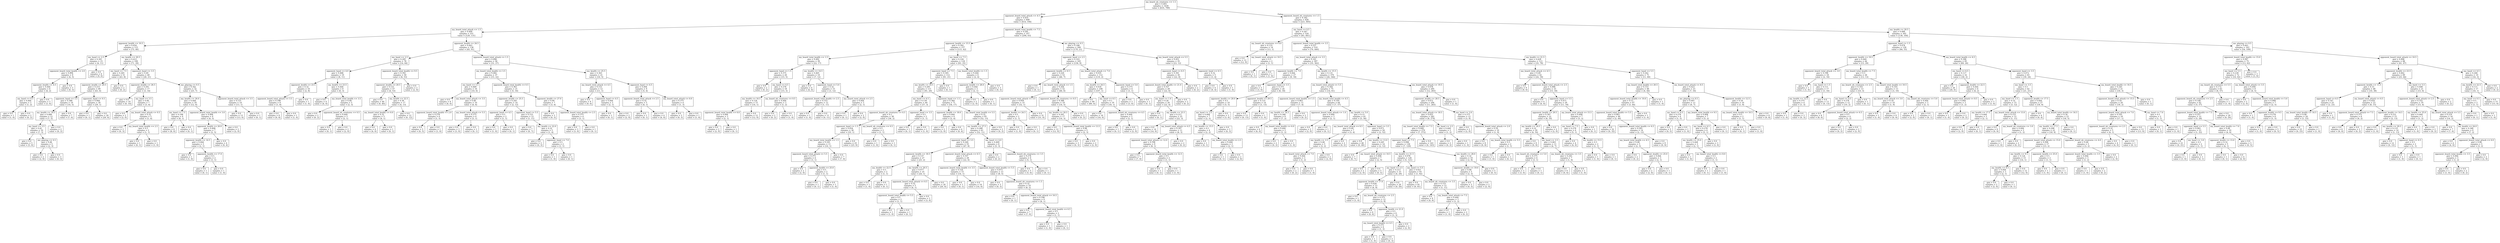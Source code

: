 digraph Tree {
node [shape=box] ;
0 [label="my_board_nb_creatures <= 1.5\ngini = 0.493\nsamples = 1434\nvalue = [635, 799]"] ;
1 [label="opponent_board_total_attack <= 4.5\ngini = 0.435\nsamples = 608\nvalue = [414, 194]"] ;
0 -> 1 [labeldistance=2.5, labelangle=45, headlabel="True"] ;
2 [label="my_board_total_attack <= 1.5\ngini = 0.499\nsamples = 251\nvalue = [120, 131]"] ;
1 -> 2 ;
3 [label="opponent_health <= 10.5\ngini = 0.454\nsamples = 115\nvalue = [75, 40]"] ;
2 -> 3 ;
4 [label="my_hand <= 2.5\ngini = 0.391\nsamples = 15\nvalue = [4, 11]"] ;
3 -> 4 ;
5 [label="opponent_board_total_health <= 2.0\ngini = 0.494\nsamples = 9\nvalue = [4, 5]"] ;
4 -> 5 ;
6 [label="opponent_health <= 4.5\ngini = 0.444\nsamples = 6\nvalue = [4, 2]"] ;
5 -> 6 ;
7 [label="my_hand <= 0.5\ngini = 0.444\nsamples = 3\nvalue = [1, 2]"] ;
6 -> 7 ;
8 [label="gini = 0.0\nsamples = 1\nvalue = [1, 0]"] ;
7 -> 8 ;
9 [label="gini = 0.0\nsamples = 2\nvalue = [0, 2]"] ;
7 -> 9 ;
10 [label="gini = 0.0\nsamples = 3\nvalue = [3, 0]"] ;
6 -> 10 ;
11 [label="gini = 0.0\nsamples = 3\nvalue = [0, 3]"] ;
5 -> 11 ;
12 [label="gini = 0.0\nsamples = 6\nvalue = [0, 6]"] ;
4 -> 12 ;
13 [label="my_health <= 20.5\ngini = 0.412\nsamples = 100\nvalue = [71, 29]"] ;
3 -> 13 ;
14 [label="my_hand <= 7.5\ngini = 0.265\nsamples = 51\nvalue = [43, 8]"] ;
13 -> 14 ;
15 [label="opponent_health <= 20.5\ngini = 0.215\nsamples = 49\nvalue = [43, 6]"] ;
14 -> 15 ;
16 [label="opponent_hand <= 3.5\ngini = 0.388\nsamples = 19\nvalue = [14, 5]"] ;
15 -> 16 ;
17 [label="my_health <= 16.5\ngini = 0.486\nsamples = 12\nvalue = [7, 5]"] ;
16 -> 17 ;
18 [label="my_hand <= 3.5\ngini = 0.42\nsamples = 10\nvalue = [7, 3]"] ;
17 -> 18 ;
19 [label="gini = 0.0\nsamples = 5\nvalue = [5, 0]"] ;
18 -> 19 ;
20 [label="me_playing <= 0.5\ngini = 0.48\nsamples = 5\nvalue = [2, 3]"] ;
18 -> 20 ;
21 [label="gini = 0.0\nsamples = 2\nvalue = [2, 0]"] ;
20 -> 21 ;
22 [label="gini = 0.0\nsamples = 3\nvalue = [0, 3]"] ;
20 -> 22 ;
23 [label="gini = 0.0\nsamples = 2\nvalue = [0, 2]"] ;
17 -> 23 ;
24 [label="gini = 0.0\nsamples = 7\nvalue = [7, 0]"] ;
16 -> 24 ;
25 [label="opponent_hand <= 0.5\ngini = 0.064\nsamples = 30\nvalue = [29, 1]"] ;
15 -> 25 ;
26 [label="gini = 0.0\nsamples = 1\nvalue = [0, 1]"] ;
25 -> 26 ;
27 [label="gini = 0.0\nsamples = 29\nvalue = [29, 0]"] ;
25 -> 27 ;
28 [label="gini = 0.0\nsamples = 2\nvalue = [0, 2]"] ;
14 -> 28 ;
29 [label="opponent_hand <= 3.5\ngini = 0.49\nsamples = 49\nvalue = [28, 21]"] ;
13 -> 29 ;
30 [label="opponent_health <= 26.5\ngini = 0.291\nsamples = 17\nvalue = [3, 14]"] ;
29 -> 30 ;
31 [label="gini = 0.0\nsamples = 10\nvalue = [0, 10]"] ;
30 -> 31 ;
32 [label="my_hand <= 3.5\ngini = 0.49\nsamples = 7\nvalue = [3, 4]"] ;
30 -> 32 ;
33 [label="gini = 0.0\nsamples = 2\nvalue = [2, 0]"] ;
32 -> 33 ;
34 [label="my_board_total_attack <= 0.5\ngini = 0.32\nsamples = 5\nvalue = [1, 4]"] ;
32 -> 34 ;
35 [label="gini = 0.0\nsamples = 3\nvalue = [0, 3]"] ;
34 -> 35 ;
36 [label="my_board_total_health <= 2.5\ngini = 0.5\nsamples = 2\nvalue = [1, 1]"] ;
34 -> 36 ;
37 [label="gini = 0.0\nsamples = 1\nvalue = [0, 1]"] ;
36 -> 37 ;
38 [label="gini = 0.0\nsamples = 1\nvalue = [1, 0]"] ;
36 -> 38 ;
39 [label="me_playing <= 0.5\ngini = 0.342\nsamples = 32\nvalue = [25, 7]"] ;
29 -> 39 ;
40 [label="my_health <= 26.0\ngini = 0.444\nsamples = 18\nvalue = [12, 6]"] ;
39 -> 40 ;
41 [label="my_hand <= 7.5\ngini = 0.198\nsamples = 9\nvalue = [8, 1]"] ;
40 -> 41 ;
42 [label="gini = 0.0\nsamples = 8\nvalue = [8, 0]"] ;
41 -> 42 ;
43 [label="gini = 0.0\nsamples = 1\nvalue = [0, 1]"] ;
41 -> 43 ;
44 [label="opponent_board_total_health <= 3.0\ngini = 0.494\nsamples = 9\nvalue = [4, 5]"] ;
40 -> 44 ;
45 [label="opponent_health <= 20.0\ngini = 0.408\nsamples = 7\nvalue = [2, 5]"] ;
44 -> 45 ;
46 [label="opponent_health <= 14.5\ngini = 0.444\nsamples = 3\nvalue = [2, 1]"] ;
45 -> 46 ;
47 [label="gini = 0.0\nsamples = 1\nvalue = [1, 0]"] ;
46 -> 47 ;
48 [label="opponent_health <= 17.0\ngini = 0.5\nsamples = 2\nvalue = [1, 1]"] ;
46 -> 48 ;
49 [label="gini = 0.0\nsamples = 1\nvalue = [0, 1]"] ;
48 -> 49 ;
50 [label="gini = 0.0\nsamples = 1\nvalue = [1, 0]"] ;
48 -> 50 ;
51 [label="gini = 0.0\nsamples = 4\nvalue = [0, 4]"] ;
45 -> 51 ;
52 [label="gini = 0.0\nsamples = 2\nvalue = [2, 0]"] ;
44 -> 52 ;
53 [label="opponent_board_total_attack <= 3.5\ngini = 0.133\nsamples = 14\nvalue = [13, 1]"] ;
39 -> 53 ;
54 [label="gini = 0.0\nsamples = 13\nvalue = [13, 0]"] ;
53 -> 54 ;
55 [label="gini = 0.0\nsamples = 1\nvalue = [0, 1]"] ;
53 -> 55 ;
56 [label="opponent_health <= 24.5\ngini = 0.443\nsamples = 136\nvalue = [45, 91]"] ;
2 -> 56 ;
57 [label="my_hand <= 2.5\ngini = 0.295\nsamples = 78\nvalue = [14, 64]"] ;
56 -> 57 ;
58 [label="opponent_hand <= 4.0\ngini = 0.488\nsamples = 19\nvalue = [8, 11]"] ;
57 -> 58 ;
59 [label="opponent_health <= 23.5\ngini = 0.32\nsamples = 10\nvalue = [2, 8]"] ;
58 -> 59 ;
60 [label="opponent_board_total_attack <= 3.5\ngini = 0.198\nsamples = 9\nvalue = [1, 8]"] ;
59 -> 60 ;
61 [label="gini = 0.0\nsamples = 8\nvalue = [0, 8]"] ;
60 -> 61 ;
62 [label="gini = 0.0\nsamples = 1\nvalue = [1, 0]"] ;
60 -> 62 ;
63 [label="gini = 0.0\nsamples = 1\nvalue = [1, 0]"] ;
59 -> 63 ;
64 [label="my_health <= 23.5\ngini = 0.444\nsamples = 9\nvalue = [6, 3]"] ;
58 -> 64 ;
65 [label="gini = 0.0\nsamples = 4\nvalue = [4, 0]"] ;
64 -> 65 ;
66 [label="my_board_total_health <= 3.5\ngini = 0.48\nsamples = 5\nvalue = [2, 3]"] ;
64 -> 66 ;
67 [label="gini = 0.0\nsamples = 2\nvalue = [0, 2]"] ;
66 -> 67 ;
68 [label="opponent_board_nb_creatures <= 0.5\ngini = 0.444\nsamples = 3\nvalue = [2, 1]"] ;
66 -> 68 ;
69 [label="gini = 0.0\nsamples = 1\nvalue = [0, 1]"] ;
68 -> 69 ;
70 [label="gini = 0.0\nsamples = 2\nvalue = [2, 0]"] ;
68 -> 70 ;
71 [label="opponent_board_total_health <= 9.5\ngini = 0.183\nsamples = 59\nvalue = [6, 53]"] ;
57 -> 71 ;
72 [label="opponent_health <= 20.5\ngini = 0.131\nsamples = 57\nvalue = [4, 53]"] ;
71 -> 72 ;
73 [label="gini = 0.0\nsamples = 40\nvalue = [0, 40]"] ;
72 -> 73 ;
74 [label="my_health <= 22.5\ngini = 0.36\nsamples = 17\nvalue = [4, 13]"] ;
72 -> 74 ;
75 [label="my_board_total_health <= 6.0\ngini = 0.32\nsamples = 5\nvalue = [4, 1]"] ;
74 -> 75 ;
76 [label="gini = 0.0\nsamples = 4\nvalue = [4, 0]"] ;
75 -> 76 ;
77 [label="gini = 0.0\nsamples = 1\nvalue = [0, 1]"] ;
75 -> 77 ;
78 [label="gini = 0.0\nsamples = 12\nvalue = [0, 12]"] ;
74 -> 78 ;
79 [label="gini = 0.0\nsamples = 2\nvalue = [2, 0]"] ;
71 -> 79 ;
80 [label="opponent_board_total_attack <= 1.5\ngini = 0.498\nsamples = 58\nvalue = [31, 27]"] ;
56 -> 80 ;
81 [label="my_board_total_health <= 3.5\ngini = 0.482\nsamples = 37\nvalue = [15, 22]"] ;
80 -> 81 ;
82 [label="my_hand <= 3.5\ngini = 0.469\nsamples = 16\nvalue = [10, 6]"] ;
81 -> 82 ;
83 [label="gini = 0.0\nsamples = 6\nvalue = [6, 0]"] ;
82 -> 83 ;
84 [label="my_board_total_attack <= 3.5\ngini = 0.48\nsamples = 10\nvalue = [4, 6]"] ;
82 -> 84 ;
85 [label="opponent_board_total_health <= 2.0\ngini = 0.278\nsamples = 6\nvalue = [1, 5]"] ;
84 -> 85 ;
86 [label="gini = 0.0\nsamples = 5\nvalue = [0, 5]"] ;
85 -> 86 ;
87 [label="gini = 0.0\nsamples = 1\nvalue = [1, 0]"] ;
85 -> 87 ;
88 [label="my_board_total_attack <= 5.5\ngini = 0.375\nsamples = 4\nvalue = [3, 1]"] ;
84 -> 88 ;
89 [label="gini = 0.0\nsamples = 3\nvalue = [3, 0]"] ;
88 -> 89 ;
90 [label="gini = 0.0\nsamples = 1\nvalue = [0, 1]"] ;
88 -> 90 ;
91 [label="opponent_board_total_health <= 0.5\ngini = 0.363\nsamples = 21\nvalue = [5, 16]"] ;
81 -> 91 ;
92 [label="opponent_health <= 25.5\ngini = 0.245\nsamples = 14\nvalue = [2, 12]"] ;
91 -> 92 ;
93 [label="opponent_hand <= 4.5\ngini = 0.5\nsamples = 2\nvalue = [1, 1]"] ;
92 -> 93 ;
94 [label="gini = 0.0\nsamples = 1\nvalue = [1, 0]"] ;
93 -> 94 ;
95 [label="gini = 0.0\nsamples = 1\nvalue = [0, 1]"] ;
93 -> 95 ;
96 [label="opponent_hand <= 5.5\ngini = 0.153\nsamples = 12\nvalue = [1, 11]"] ;
92 -> 96 ;
97 [label="gini = 0.0\nsamples = 7\nvalue = [0, 7]"] ;
96 -> 97 ;
98 [label="my_health <= 22.0\ngini = 0.32\nsamples = 5\nvalue = [1, 4]"] ;
96 -> 98 ;
99 [label="gini = 0.0\nsamples = 3\nvalue = [0, 3]"] ;
98 -> 99 ;
100 [label="opponent_hand <= 7.0\ngini = 0.5\nsamples = 2\nvalue = [1, 1]"] ;
98 -> 100 ;
101 [label="gini = 0.0\nsamples = 1\nvalue = [1, 0]"] ;
100 -> 101 ;
102 [label="gini = 0.0\nsamples = 1\nvalue = [0, 1]"] ;
100 -> 102 ;
103 [label="opponent_health <= 27.0\ngini = 0.49\nsamples = 7\nvalue = [3, 4]"] ;
91 -> 103 ;
104 [label="gini = 0.0\nsamples = 3\nvalue = [0, 3]"] ;
103 -> 104 ;
105 [label="opponent_board_total_health <= 2.5\ngini = 0.375\nsamples = 4\nvalue = [3, 1]"] ;
103 -> 105 ;
106 [label="gini = 0.0\nsamples = 3\nvalue = [3, 0]"] ;
105 -> 106 ;
107 [label="gini = 0.0\nsamples = 1\nvalue = [0, 1]"] ;
105 -> 107 ;
108 [label="my_health <= 25.5\ngini = 0.363\nsamples = 21\nvalue = [16, 5]"] ;
80 -> 108 ;
109 [label="my_board_total_attack <= 4.5\ngini = 0.153\nsamples = 12\nvalue = [11, 1]"] ;
108 -> 109 ;
110 [label="gini = 0.0\nsamples = 9\nvalue = [9, 0]"] ;
109 -> 110 ;
111 [label="opponent_hand <= 4.5\ngini = 0.444\nsamples = 3\nvalue = [2, 1]"] ;
109 -> 111 ;
112 [label="gini = 0.0\nsamples = 1\nvalue = [0, 1]"] ;
111 -> 112 ;
113 [label="gini = 0.0\nsamples = 2\nvalue = [2, 0]"] ;
111 -> 113 ;
114 [label="opponent_hand <= 4.5\ngini = 0.494\nsamples = 9\nvalue = [5, 4]"] ;
108 -> 114 ;
115 [label="opponent_board_total_attack <= 2.5\ngini = 0.32\nsamples = 5\nvalue = [4, 1]"] ;
114 -> 115 ;
116 [label="gini = 0.0\nsamples = 1\nvalue = [0, 1]"] ;
115 -> 116 ;
117 [label="gini = 0.0\nsamples = 4\nvalue = [4, 0]"] ;
115 -> 117 ;
118 [label="my_board_total_attack <= 6.0\ngini = 0.375\nsamples = 4\nvalue = [1, 3]"] ;
114 -> 118 ;
119 [label="gini = 0.0\nsamples = 3\nvalue = [0, 3]"] ;
118 -> 119 ;
120 [label="gini = 0.0\nsamples = 1\nvalue = [1, 0]"] ;
118 -> 120 ;
121 [label="opponent_board_total_health <= 7.5\ngini = 0.291\nsamples = 357\nvalue = [294, 63]"] ;
1 -> 121 ;
122 [label="opponent_health <= 15.5\ngini = 0.392\nsamples = 157\nvalue = [115, 42]"] ;
121 -> 122 ;
123 [label="my_board_total_health <= 1.5\ngini = 0.492\nsamples = 39\nvalue = [22, 17]"] ;
122 -> 123 ;
124 [label="opponent_hand <= 1.5\ngini = 0.375\nsamples = 20\nvalue = [15, 5]"] ;
123 -> 124 ;
125 [label="gini = 0.0\nsamples = 2\nvalue = [0, 2]"] ;
124 -> 125 ;
126 [label="my_hand <= 4.5\ngini = 0.278\nsamples = 18\nvalue = [15, 3]"] ;
124 -> 126 ;
127 [label="my_health <= 16.5\ngini = 0.124\nsamples = 15\nvalue = [14, 1]"] ;
126 -> 127 ;
128 [label="opponent_board_total_health <= 6.0\ngini = 0.444\nsamples = 3\nvalue = [2, 1]"] ;
127 -> 128 ;
129 [label="gini = 0.0\nsamples = 2\nvalue = [2, 0]"] ;
128 -> 129 ;
130 [label="gini = 0.0\nsamples = 1\nvalue = [0, 1]"] ;
128 -> 130 ;
131 [label="gini = 0.0\nsamples = 12\nvalue = [12, 0]"] ;
127 -> 131 ;
132 [label="my_board_nb_creatures <= 0.5\ngini = 0.444\nsamples = 3\nvalue = [1, 2]"] ;
126 -> 132 ;
133 [label="gini = 0.0\nsamples = 2\nvalue = [0, 2]"] ;
132 -> 133 ;
134 [label="gini = 0.0\nsamples = 1\nvalue = [1, 0]"] ;
132 -> 134 ;
135 [label="my_health <= 14.5\ngini = 0.465\nsamples = 19\nvalue = [7, 12]"] ;
123 -> 135 ;
136 [label="gini = 0.0\nsamples = 4\nvalue = [4, 0]"] ;
135 -> 136 ;
137 [label="opponent_hand <= 5.0\ngini = 0.32\nsamples = 15\nvalue = [3, 12]"] ;
135 -> 137 ;
138 [label="opponent_board_total_health <= 2.5\ngini = 0.153\nsamples = 12\nvalue = [1, 11]"] ;
137 -> 138 ;
139 [label="gini = 0.0\nsamples = 1\nvalue = [1, 0]"] ;
138 -> 139 ;
140 [label="gini = 0.0\nsamples = 11\nvalue = [0, 11]"] ;
138 -> 140 ;
141 [label="my_board_total_attack <= 2.5\ngini = 0.444\nsamples = 3\nvalue = [2, 1]"] ;
137 -> 141 ;
142 [label="gini = 0.0\nsamples = 1\nvalue = [0, 1]"] ;
141 -> 142 ;
143 [label="gini = 0.0\nsamples = 2\nvalue = [2, 0]"] ;
141 -> 143 ;
144 [label="my_hand <= 7.5\ngini = 0.334\nsamples = 118\nvalue = [93, 25]"] ;
122 -> 144 ;
145 [label="opponent_hand <= 7.5\ngini = 0.305\nsamples = 112\nvalue = [91, 21]"] ;
144 -> 145 ;
146 [label="my_health <= 18.5\ngini = 0.295\nsamples = 111\nvalue = [91, 20]"] ;
145 -> 146 ;
147 [label="my_hand <= 6.5\ngini = 0.139\nsamples = 40\nvalue = [37, 3]"] ;
146 -> 147 ;
148 [label="opponent_board_nb_creatures <= 4.5\ngini = 0.1\nsamples = 38\nvalue = [36, 2]"] ;
147 -> 148 ;
149 [label="opponent_hand <= 1.5\ngini = 0.054\nsamples = 36\nvalue = [35, 1]"] ;
148 -> 149 ;
150 [label="my_board_total_health <= 1.5\ngini = 0.165\nsamples = 11\nvalue = [10, 1]"] ;
149 -> 150 ;
151 [label="opponent_board_total_attack <= 5.5\ngini = 0.375\nsamples = 4\nvalue = [3, 1]"] ;
150 -> 151 ;
152 [label="gini = 0.0\nsamples = 2\nvalue = [2, 0]"] ;
151 -> 152 ;
153 [label="opponent_health <= 25.0\ngini = 0.5\nsamples = 2\nvalue = [1, 1]"] ;
151 -> 153 ;
154 [label="gini = 0.0\nsamples = 1\nvalue = [0, 1]"] ;
153 -> 154 ;
155 [label="gini = 0.0\nsamples = 1\nvalue = [1, 0]"] ;
153 -> 155 ;
156 [label="gini = 0.0\nsamples = 7\nvalue = [7, 0]"] ;
150 -> 156 ;
157 [label="gini = 0.0\nsamples = 25\nvalue = [25, 0]"] ;
149 -> 157 ;
158 [label="my_board_nb_creatures <= 0.5\ngini = 0.5\nsamples = 2\nvalue = [1, 1]"] ;
148 -> 158 ;
159 [label="gini = 0.0\nsamples = 1\nvalue = [1, 0]"] ;
158 -> 159 ;
160 [label="gini = 0.0\nsamples = 1\nvalue = [0, 1]"] ;
158 -> 160 ;
161 [label="opponent_hand <= 3.5\ngini = 0.5\nsamples = 2\nvalue = [1, 1]"] ;
147 -> 161 ;
162 [label="gini = 0.0\nsamples = 1\nvalue = [0, 1]"] ;
161 -> 162 ;
163 [label="gini = 0.0\nsamples = 1\nvalue = [1, 0]"] ;
161 -> 163 ;
164 [label="opponent_hand <= 1.5\ngini = 0.364\nsamples = 71\nvalue = [54, 17]"] ;
146 -> 164 ;
165 [label="opponent_health <= 18.0\ngini = 0.444\nsamples = 6\nvalue = [2, 4]"] ;
164 -> 165 ;
166 [label="gini = 0.0\nsamples = 2\nvalue = [2, 0]"] ;
165 -> 166 ;
167 [label="gini = 0.0\nsamples = 4\nvalue = [0, 4]"] ;
165 -> 167 ;
168 [label="my_board_total_health <= 5.5\ngini = 0.32\nsamples = 65\nvalue = [52, 13]"] ;
164 -> 168 ;
169 [label="my_health <= 27.5\ngini = 0.288\nsamples = 63\nvalue = [52, 11]"] ;
168 -> 169 ;
170 [label="opponent_hand <= 3.5\ngini = 0.249\nsamples = 55\nvalue = [47, 8]"] ;
169 -> 170 ;
171 [label="opponent_health <= 18.5\ngini = 0.137\nsamples = 27\nvalue = [25, 2]"] ;
170 -> 171 ;
172 [label="my_health <= 22.5\ngini = 0.5\nsamples = 2\nvalue = [1, 1]"] ;
171 -> 172 ;
173 [label="gini = 0.0\nsamples = 1\nvalue = [1, 0]"] ;
172 -> 173 ;
174 [label="gini = 0.0\nsamples = 1\nvalue = [0, 1]"] ;
172 -> 174 ;
175 [label="my_health <= 20.5\ngini = 0.077\nsamples = 25\nvalue = [24, 1]"] ;
171 -> 175 ;
176 [label="opponent_board_total_attack <= 6.5\ngini = 0.32\nsamples = 5\nvalue = [4, 1]"] ;
175 -> 176 ;
177 [label="opponent_board_total_health <= 5.5\ngini = 0.5\nsamples = 2\nvalue = [1, 1]"] ;
176 -> 177 ;
178 [label="gini = 0.0\nsamples = 1\nvalue = [1, 0]"] ;
177 -> 178 ;
179 [label="gini = 0.0\nsamples = 1\nvalue = [0, 1]"] ;
177 -> 179 ;
180 [label="gini = 0.0\nsamples = 3\nvalue = [3, 0]"] ;
176 -> 180 ;
181 [label="gini = 0.0\nsamples = 20\nvalue = [20, 0]"] ;
175 -> 181 ;
182 [label="opponent_board_total_attack <= 6.5\ngini = 0.337\nsamples = 28\nvalue = [22, 6]"] ;
170 -> 182 ;
183 [label="opponent_board_total_health <= 3.5\ngini = 0.124\nsamples = 15\nvalue = [14, 1]"] ;
182 -> 183 ;
184 [label="gini = 0.0\nsamples = 1\nvalue = [0, 1]"] ;
183 -> 184 ;
185 [label="gini = 0.0\nsamples = 14\nvalue = [14, 0]"] ;
183 -> 185 ;
186 [label="opponent_board_total_health <= 5.5\ngini = 0.473\nsamples = 13\nvalue = [8, 5]"] ;
182 -> 186 ;
187 [label="gini = 0.0\nsamples = 3\nvalue = [0, 3]"] ;
186 -> 187 ;
188 [label="opponent_board_nb_creatures <= 1.5\ngini = 0.32\nsamples = 10\nvalue = [8, 2]"] ;
186 -> 188 ;
189 [label="gini = 0.0\nsamples = 1\nvalue = [0, 1]"] ;
188 -> 189 ;
190 [label="opponent_board_total_attack <= 10.5\ngini = 0.198\nsamples = 9\nvalue = [8, 1]"] ;
188 -> 190 ;
191 [label="gini = 0.0\nsamples = 7\nvalue = [7, 0]"] ;
190 -> 191 ;
192 [label="opponent_board_total_health <= 6.5\ngini = 0.5\nsamples = 2\nvalue = [1, 1]"] ;
190 -> 192 ;
193 [label="gini = 0.0\nsamples = 1\nvalue = [1, 0]"] ;
192 -> 193 ;
194 [label="gini = 0.0\nsamples = 1\nvalue = [0, 1]"] ;
192 -> 194 ;
195 [label="my_hand <= 4.0\ngini = 0.469\nsamples = 8\nvalue = [5, 3]"] ;
169 -> 195 ;
196 [label="gini = 0.0\nsamples = 2\nvalue = [0, 2]"] ;
195 -> 196 ;
197 [label="opponent_board_nb_creatures <= 3.5\ngini = 0.278\nsamples = 6\nvalue = [5, 1]"] ;
195 -> 197 ;
198 [label="gini = 0.0\nsamples = 5\nvalue = [5, 0]"] ;
197 -> 198 ;
199 [label="gini = 0.0\nsamples = 1\nvalue = [0, 1]"] ;
197 -> 199 ;
200 [label="gini = 0.0\nsamples = 2\nvalue = [0, 2]"] ;
168 -> 200 ;
201 [label="gini = 0.0\nsamples = 1\nvalue = [0, 1]"] ;
145 -> 201 ;
202 [label="my_board_total_health <= 1.5\ngini = 0.444\nsamples = 6\nvalue = [2, 4]"] ;
144 -> 202 ;
203 [label="opponent_health <= 28.0\ngini = 0.444\nsamples = 3\nvalue = [2, 1]"] ;
202 -> 203 ;
204 [label="gini = 0.0\nsamples = 2\nvalue = [2, 0]"] ;
203 -> 204 ;
205 [label="gini = 0.0\nsamples = 1\nvalue = [0, 1]"] ;
203 -> 205 ;
206 [label="gini = 0.0\nsamples = 3\nvalue = [0, 3]"] ;
202 -> 206 ;
207 [label="me_playing <= 0.5\ngini = 0.188\nsamples = 200\nvalue = [179, 21]"] ;
121 -> 207 ;
208 [label="opponent_hand <= 2.5\ngini = 0.103\nsamples = 165\nvalue = [156, 9]"] ;
207 -> 208 ;
209 [label="opponent_health <= 6.5\ngini = 0.229\nsamples = 53\nvalue = [46, 7]"] ;
208 -> 209 ;
210 [label="gini = 0.0\nsamples = 1\nvalue = [0, 1]"] ;
209 -> 210 ;
211 [label="my_board_total_attack <= 1.5\ngini = 0.204\nsamples = 52\nvalue = [46, 6]"] ;
209 -> 211 ;
212 [label="opponent_board_total_attack <= 5.5\ngini = 0.059\nsamples = 33\nvalue = [32, 1]"] ;
211 -> 212 ;
213 [label="opponent_health <= 24.5\ngini = 0.5\nsamples = 2\nvalue = [1, 1]"] ;
212 -> 213 ;
214 [label="gini = 0.0\nsamples = 1\nvalue = [1, 0]"] ;
213 -> 214 ;
215 [label="gini = 0.0\nsamples = 1\nvalue = [0, 1]"] ;
213 -> 215 ;
216 [label="gini = 0.0\nsamples = 31\nvalue = [31, 0]"] ;
212 -> 216 ;
217 [label="opponent_board_nb_creatures <= 6.5\ngini = 0.388\nsamples = 19\nvalue = [14, 5]"] ;
211 -> 217 ;
218 [label="my_health <= 20.5\ngini = 0.291\nsamples = 17\nvalue = [14, 3]"] ;
217 -> 218 ;
219 [label="gini = 0.0\nsamples = 12\nvalue = [12, 0]"] ;
218 -> 219 ;
220 [label="opponent_board_total_health <= 13.5\ngini = 0.48\nsamples = 5\nvalue = [2, 3]"] ;
218 -> 220 ;
221 [label="gini = 0.0\nsamples = 3\nvalue = [0, 3]"] ;
220 -> 221 ;
222 [label="gini = 0.0\nsamples = 2\nvalue = [2, 0]"] ;
220 -> 222 ;
223 [label="gini = 0.0\nsamples = 2\nvalue = [0, 2]"] ;
217 -> 223 ;
224 [label="my_board_total_attack <= 7.0\ngini = 0.035\nsamples = 112\nvalue = [110, 2]"] ;
208 -> 224 ;
225 [label="my_health <= 24.5\ngini = 0.018\nsamples = 108\nvalue = [107, 1]"] ;
224 -> 225 ;
226 [label="gini = 0.0\nsamples = 89\nvalue = [89, 0]"] ;
225 -> 226 ;
227 [label="my_hand <= 6.5\ngini = 0.1\nsamples = 19\nvalue = [18, 1]"] ;
225 -> 227 ;
228 [label="gini = 0.0\nsamples = 16\nvalue = [16, 0]"] ;
227 -> 228 ;
229 [label="opponent_board_nb_creatures <= 4.5\ngini = 0.444\nsamples = 3\nvalue = [2, 1]"] ;
227 -> 229 ;
230 [label="gini = 0.0\nsamples = 1\nvalue = [0, 1]"] ;
229 -> 230 ;
231 [label="gini = 0.0\nsamples = 2\nvalue = [2, 0]"] ;
229 -> 231 ;
232 [label="opponent_hand <= 5.0\ngini = 0.375\nsamples = 4\nvalue = [3, 1]"] ;
224 -> 232 ;
233 [label="gini = 0.0\nsamples = 3\nvalue = [3, 0]"] ;
232 -> 233 ;
234 [label="gini = 0.0\nsamples = 1\nvalue = [0, 1]"] ;
232 -> 234 ;
235 [label="my_board_total_attack <= 5.5\ngini = 0.451\nsamples = 35\nvalue = [23, 12]"] ;
207 -> 235 ;
236 [label="opponent_hand <= 6.5\ngini = 0.391\nsamples = 30\nvalue = [22, 8]"] ;
235 -> 236 ;
237 [label="opponent_board_total_health <= 21.0\ngini = 0.337\nsamples = 28\nvalue = [22, 6]"] ;
236 -> 237 ;
238 [label="my_hand <= 1.0\ngini = 0.26\nsamples = 26\nvalue = [22, 4]"] ;
237 -> 238 ;
239 [label="gini = 0.0\nsamples = 1\nvalue = [0, 1]"] ;
238 -> 239 ;
240 [label="my_health <= 23.5\ngini = 0.211\nsamples = 25\nvalue = [22, 3]"] ;
238 -> 240 ;
241 [label="gini = 0.0\nsamples = 14\nvalue = [14, 0]"] ;
240 -> 241 ;
242 [label="my_board_total_attack <= 4.5\ngini = 0.397\nsamples = 11\nvalue = [8, 3]"] ;
240 -> 242 ;
243 [label="opponent_board_total_attack <= 12.0\ngini = 0.198\nsamples = 9\nvalue = [8, 1]"] ;
242 -> 243 ;
244 [label="gini = 0.0\nsamples = 7\nvalue = [7, 0]"] ;
243 -> 244 ;
245 [label="opponent_board_total_health <= 12.5\ngini = 0.5\nsamples = 2\nvalue = [1, 1]"] ;
243 -> 245 ;
246 [label="gini = 0.0\nsamples = 1\nvalue = [0, 1]"] ;
245 -> 246 ;
247 [label="gini = 0.0\nsamples = 1\nvalue = [1, 0]"] ;
245 -> 247 ;
248 [label="gini = 0.0\nsamples = 2\nvalue = [0, 2]"] ;
242 -> 248 ;
249 [label="gini = 0.0\nsamples = 2\nvalue = [0, 2]"] ;
237 -> 249 ;
250 [label="gini = 0.0\nsamples = 2\nvalue = [0, 2]"] ;
236 -> 250 ;
251 [label="opponent_hand <= 6.5\ngini = 0.32\nsamples = 5\nvalue = [1, 4]"] ;
235 -> 251 ;
252 [label="gini = 0.0\nsamples = 4\nvalue = [0, 4]"] ;
251 -> 252 ;
253 [label="gini = 0.0\nsamples = 1\nvalue = [1, 0]"] ;
251 -> 253 ;
254 [label="opponent_board_nb_creatures <= 1.5\ngini = 0.392\nsamples = 826\nvalue = [221, 605]"] ;
0 -> 254 [labeldistance=2.5, labelangle=-45, headlabel="False"] ;
255 [label="my_hand <= 0.5\ngini = 0.267\nsamples = 524\nvalue = [83, 441]"] ;
254 -> 255 ;
256 [label="my_board_nb_creatures <= 6.0\ngini = 0.133\nsamples = 14\nvalue = [13, 1]"] ;
255 -> 256 ;
257 [label="gini = 0.0\nsamples = 12\nvalue = [12, 0]"] ;
256 -> 257 ;
258 [label="my_board_total_attack <= 10.5\ngini = 0.5\nsamples = 2\nvalue = [1, 1]"] ;
256 -> 258 ;
259 [label="gini = 0.0\nsamples = 1\nvalue = [0, 1]"] ;
258 -> 259 ;
260 [label="gini = 0.0\nsamples = 1\nvalue = [1, 0]"] ;
258 -> 260 ;
261 [label="opponent_board_total_health <= 3.5\ngini = 0.237\nsamples = 510\nvalue = [70, 440]"] ;
255 -> 261 ;
262 [label="my_board_total_attack <= 3.5\ngini = 0.161\nsamples = 397\nvalue = [35, 362]"] ;
261 -> 262 ;
263 [label="opponent_health <= 7.0\ngini = 0.444\nsamples = 27\nvalue = [9, 18]"] ;
262 -> 263 ;
264 [label="gini = 0.0\nsamples = 3\nvalue = [3, 0]"] ;
263 -> 264 ;
265 [label="opponent_hand <= 3.5\ngini = 0.375\nsamples = 24\nvalue = [6, 18]"] ;
263 -> 265 ;
266 [label="opponent_health <= 20.0\ngini = 0.5\nsamples = 10\nvalue = [5, 5]"] ;
265 -> 266 ;
267 [label="my_hand <= 3.5\ngini = 0.408\nsamples = 7\nvalue = [2, 5]"] ;
266 -> 267 ;
268 [label="my_health <= 15.5\ngini = 0.5\nsamples = 4\nvalue = [2, 2]"] ;
267 -> 268 ;
269 [label="gini = 0.0\nsamples = 1\nvalue = [0, 1]"] ;
268 -> 269 ;
270 [label="my_board_total_health <= 2.5\ngini = 0.444\nsamples = 3\nvalue = [2, 1]"] ;
268 -> 270 ;
271 [label="gini = 0.0\nsamples = 1\nvalue = [0, 1]"] ;
270 -> 271 ;
272 [label="gini = 0.0\nsamples = 2\nvalue = [2, 0]"] ;
270 -> 272 ;
273 [label="gini = 0.0\nsamples = 3\nvalue = [0, 3]"] ;
267 -> 273 ;
274 [label="gini = 0.0\nsamples = 3\nvalue = [3, 0]"] ;
266 -> 274 ;
275 [label="opponent_health <= 29.5\ngini = 0.133\nsamples = 14\nvalue = [1, 13]"] ;
265 -> 275 ;
276 [label="gini = 0.0\nsamples = 13\nvalue = [0, 13]"] ;
275 -> 276 ;
277 [label="gini = 0.0\nsamples = 1\nvalue = [1, 0]"] ;
275 -> 277 ;
278 [label="my_health <= 15.5\ngini = 0.131\nsamples = 370\nvalue = [26, 344]"] ;
262 -> 278 ;
279 [label="my_board_total_attack <= 5.5\ngini = 0.304\nsamples = 75\nvalue = [14, 61]"] ;
278 -> 279 ;
280 [label="opponent_board_total_health <= 1.5\ngini = 0.463\nsamples = 11\nvalue = [7, 4]"] ;
279 -> 280 ;
281 [label="my_health <= 14.5\ngini = 0.346\nsamples = 9\nvalue = [7, 2]"] ;
280 -> 281 ;
282 [label="gini = 0.0\nsamples = 6\nvalue = [6, 0]"] ;
281 -> 282 ;
283 [label="my_board_total_health <= 6.0\ngini = 0.444\nsamples = 3\nvalue = [1, 2]"] ;
281 -> 283 ;
284 [label="gini = 0.0\nsamples = 2\nvalue = [0, 2]"] ;
283 -> 284 ;
285 [label="gini = 0.0\nsamples = 1\nvalue = [1, 0]"] ;
283 -> 285 ;
286 [label="gini = 0.0\nsamples = 2\nvalue = [0, 2]"] ;
280 -> 286 ;
287 [label="my_board_total_health <= 4.5\ngini = 0.195\nsamples = 64\nvalue = [7, 57]"] ;
279 -> 287 ;
288 [label="opponent_board_total_attack <= 1.0\ngini = 0.444\nsamples = 3\nvalue = [2, 1]"] ;
287 -> 288 ;
289 [label="gini = 0.0\nsamples = 2\nvalue = [2, 0]"] ;
288 -> 289 ;
290 [label="gini = 0.0\nsamples = 1\nvalue = [0, 1]"] ;
288 -> 290 ;
291 [label="my_health <= 5.0\ngini = 0.15\nsamples = 61\nvalue = [5, 56]"] ;
287 -> 291 ;
292 [label="my_board_total_attack <= 8.5\ngini = 0.49\nsamples = 7\nvalue = [3, 4]"] ;
291 -> 292 ;
293 [label="my_health <= 3.5\ngini = 0.48\nsamples = 5\nvalue = [3, 2]"] ;
292 -> 293 ;
294 [label="my_board_total_attack <= 7.0\ngini = 0.444\nsamples = 3\nvalue = [1, 2]"] ;
293 -> 294 ;
295 [label="gini = 0.0\nsamples = 2\nvalue = [0, 2]"] ;
294 -> 295 ;
296 [label="gini = 0.0\nsamples = 1\nvalue = [1, 0]"] ;
294 -> 296 ;
297 [label="gini = 0.0\nsamples = 2\nvalue = [2, 0]"] ;
293 -> 297 ;
298 [label="gini = 0.0\nsamples = 2\nvalue = [0, 2]"] ;
292 -> 298 ;
299 [label="opponent_hand <= 3.5\ngini = 0.071\nsamples = 54\nvalue = [2, 52]"] ;
291 -> 299 ;
300 [label="gini = 0.0\nsamples = 40\nvalue = [0, 40]"] ;
299 -> 300 ;
301 [label="my_health <= 13.0\ngini = 0.245\nsamples = 14\nvalue = [2, 12]"] ;
299 -> 301 ;
302 [label="gini = 0.0\nsamples = 7\nvalue = [0, 7]"] ;
301 -> 302 ;
303 [label="my_board_total_attack <= 10.5\ngini = 0.408\nsamples = 7\nvalue = [2, 5]"] ;
301 -> 303 ;
304 [label="gini = 0.0\nsamples = 2\nvalue = [2, 0]"] ;
303 -> 304 ;
305 [label="gini = 0.0\nsamples = 5\nvalue = [0, 5]"] ;
303 -> 305 ;
306 [label="my_board_total_attack <= 19.5\ngini = 0.078\nsamples = 295\nvalue = [12, 283]"] ;
278 -> 306 ;
307 [label="opponent_health <= 28.5\ngini = 0.072\nsamples = 294\nvalue = [11, 283]"] ;
306 -> 307 ;
308 [label="my_board_total_attack <= 18.5\ngini = 0.055\nsamples = 282\nvalue = [8, 274]"] ;
307 -> 308 ;
309 [label="my_board_total_health <= 7.5\ngini = 0.049\nsamples = 279\nvalue = [7, 272]"] ;
308 -> 309 ;
310 [label="opponent_hand <= 7.5\ngini = 0.098\nsamples = 136\nvalue = [7, 129]"] ;
309 -> 310 ;
311 [label="my_health <= 21.5\ngini = 0.076\nsamples = 126\nvalue = [5, 121]"] ;
310 -> 311 ;
312 [label="my_hand <= 2.5\ngini = 0.213\nsamples = 33\nvalue = [4, 29]"] ;
311 -> 312 ;
313 [label="opponent_health <= 17.0\ngini = 0.426\nsamples = 13\nvalue = [4, 9]"] ;
312 -> 313 ;
314 [label="gini = 0.0\nsamples = 1\nvalue = [1, 0]"] ;
313 -> 314 ;
315 [label="my_board_nb_creatures <= 2.5\ngini = 0.375\nsamples = 12\nvalue = [3, 9]"] ;
313 -> 315 ;
316 [label="gini = 0.0\nsamples = 6\nvalue = [0, 6]"] ;
315 -> 316 ;
317 [label="opponent_health <= 21.0\ngini = 0.5\nsamples = 6\nvalue = [3, 3]"] ;
315 -> 317 ;
318 [label="my_board_total_health <= 4.5\ngini = 0.375\nsamples = 4\nvalue = [1, 3]"] ;
317 -> 318 ;
319 [label="gini = 0.0\nsamples = 1\nvalue = [1, 0]"] ;
318 -> 319 ;
320 [label="gini = 0.0\nsamples = 3\nvalue = [0, 3]"] ;
318 -> 320 ;
321 [label="gini = 0.0\nsamples = 2\nvalue = [2, 0]"] ;
317 -> 321 ;
322 [label="gini = 0.0\nsamples = 20\nvalue = [0, 20]"] ;
312 -> 322 ;
323 [label="my_hand <= 5.5\ngini = 0.021\nsamples = 93\nvalue = [1, 92]"] ;
311 -> 323 ;
324 [label="gini = 0.0\nsamples = 81\nvalue = [0, 81]"] ;
323 -> 324 ;
325 [label="my_board_nb_creatures <= 3.5\ngini = 0.153\nsamples = 12\nvalue = [1, 11]"] ;
323 -> 325 ;
326 [label="gini = 0.0\nsamples = 9\nvalue = [0, 9]"] ;
325 -> 326 ;
327 [label="my_board_total_attack <= 7.5\ngini = 0.444\nsamples = 3\nvalue = [1, 2]"] ;
325 -> 327 ;
328 [label="gini = 0.0\nsamples = 1\nvalue = [1, 0]"] ;
327 -> 328 ;
329 [label="gini = 0.0\nsamples = 2\nvalue = [0, 2]"] ;
327 -> 329 ;
330 [label="my_health <= 28.0\ngini = 0.32\nsamples = 10\nvalue = [2, 8]"] ;
310 -> 330 ;
331 [label="opponent_health <= 19.0\ngini = 0.48\nsamples = 5\nvalue = [2, 3]"] ;
330 -> 331 ;
332 [label="gini = 0.0\nsamples = 3\nvalue = [0, 3]"] ;
331 -> 332 ;
333 [label="gini = 0.0\nsamples = 2\nvalue = [2, 0]"] ;
331 -> 333 ;
334 [label="gini = 0.0\nsamples = 5\nvalue = [0, 5]"] ;
330 -> 334 ;
335 [label="gini = 0.0\nsamples = 143\nvalue = [0, 143]"] ;
309 -> 335 ;
336 [label="my_hand <= 2.5\ngini = 0.444\nsamples = 3\nvalue = [1, 2]"] ;
308 -> 336 ;
337 [label="gini = 0.0\nsamples = 2\nvalue = [0, 2]"] ;
336 -> 337 ;
338 [label="gini = 0.0\nsamples = 1\nvalue = [1, 0]"] ;
336 -> 338 ;
339 [label="my_hand <= 2.0\ngini = 0.375\nsamples = 12\nvalue = [3, 9]"] ;
307 -> 339 ;
340 [label="gini = 0.0\nsamples = 2\nvalue = [2, 0]"] ;
339 -> 340 ;
341 [label="opponent_board_total_attack <= 2.0\ngini = 0.18\nsamples = 10\nvalue = [1, 9]"] ;
339 -> 341 ;
342 [label="gini = 0.0\nsamples = 8\nvalue = [0, 8]"] ;
341 -> 342 ;
343 [label="my_board_total_health <= 5.5\ngini = 0.5\nsamples = 2\nvalue = [1, 1]"] ;
341 -> 343 ;
344 [label="gini = 0.0\nsamples = 1\nvalue = [1, 0]"] ;
343 -> 344 ;
345 [label="gini = 0.0\nsamples = 1\nvalue = [0, 1]"] ;
343 -> 345 ;
346 [label="gini = 0.0\nsamples = 1\nvalue = [1, 0]"] ;
306 -> 346 ;
347 [label="my_health <= 21.5\ngini = 0.428\nsamples = 113\nvalue = [35, 78]"] ;
261 -> 347 ;
348 [label="my_board_total_attack <= 4.5\ngini = 0.49\nsamples = 42\nvalue = [24, 18]"] ;
347 -> 348 ;
349 [label="gini = 0.0\nsamples = 9\nvalue = [9, 0]"] ;
348 -> 349 ;
350 [label="opponent_board_total_attack <= 2.5\ngini = 0.496\nsamples = 33\nvalue = [15, 18]"] ;
348 -> 350 ;
351 [label="gini = 0.0\nsamples = 4\nvalue = [4, 0]"] ;
350 -> 351 ;
352 [label="opponent_hand <= 5.5\ngini = 0.471\nsamples = 29\nvalue = [11, 18]"] ;
350 -> 352 ;
353 [label="opponent_health <= 29.5\ngini = 0.397\nsamples = 22\nvalue = [6, 16]"] ;
352 -> 353 ;
354 [label="my_health <= 18.5\ngini = 0.32\nsamples = 20\nvalue = [4, 16]"] ;
353 -> 354 ;
355 [label="gini = 0.0\nsamples = 9\nvalue = [0, 9]"] ;
354 -> 355 ;
356 [label="my_hand <= 3.5\ngini = 0.463\nsamples = 11\nvalue = [4, 7]"] ;
354 -> 356 ;
357 [label="my_board_nb_creatures <= 5.0\ngini = 0.375\nsamples = 4\nvalue = [3, 1]"] ;
356 -> 357 ;
358 [label="gini = 0.0\nsamples = 3\nvalue = [3, 0]"] ;
357 -> 358 ;
359 [label="gini = 0.0\nsamples = 1\nvalue = [0, 1]"] ;
357 -> 359 ;
360 [label="my_board_nb_creatures <= 3.5\ngini = 0.245\nsamples = 7\nvalue = [1, 6]"] ;
356 -> 360 ;
361 [label="gini = 0.0\nsamples = 6\nvalue = [0, 6]"] ;
360 -> 361 ;
362 [label="gini = 0.0\nsamples = 1\nvalue = [1, 0]"] ;
360 -> 362 ;
363 [label="gini = 0.0\nsamples = 2\nvalue = [2, 0]"] ;
353 -> 363 ;
364 [label="my_board_total_attack <= 15.5\ngini = 0.408\nsamples = 7\nvalue = [5, 2]"] ;
352 -> 364 ;
365 [label="my_hand <= 7.5\ngini = 0.278\nsamples = 6\nvalue = [5, 1]"] ;
364 -> 365 ;
366 [label="gini = 0.0\nsamples = 4\nvalue = [4, 0]"] ;
365 -> 366 ;
367 [label="my_health <= 15.5\ngini = 0.5\nsamples = 2\nvalue = [1, 1]"] ;
365 -> 367 ;
368 [label="gini = 0.0\nsamples = 1\nvalue = [1, 0]"] ;
367 -> 368 ;
369 [label="gini = 0.0\nsamples = 1\nvalue = [0, 1]"] ;
367 -> 369 ;
370 [label="gini = 0.0\nsamples = 1\nvalue = [0, 1]"] ;
364 -> 370 ;
371 [label="opponent_hand <= 5.5\ngini = 0.262\nsamples = 71\nvalue = [11, 60]"] ;
347 -> 371 ;
372 [label="my_board_total_health <= 20.5\ngini = 0.153\nsamples = 48\nvalue = [4, 44]"] ;
371 -> 372 ;
373 [label="opponent_board_total_health <= 10.0\ngini = 0.12\nsamples = 47\nvalue = [3, 44]"] ;
372 -> 373 ;
374 [label="opponent_board_total_health <= 5.5\ngini = 0.083\nsamples = 46\nvalue = [2, 44]"] ;
373 -> 374 ;
375 [label="gini = 0.0\nsamples = 32\nvalue = [0, 32]"] ;
374 -> 375 ;
376 [label="opponent_board_total_health <= 6.5\ngini = 0.245\nsamples = 14\nvalue = [2, 12]"] ;
374 -> 376 ;
377 [label="my_board_total_health <= 4.5\ngini = 0.48\nsamples = 5\nvalue = [2, 3]"] ;
376 -> 377 ;
378 [label="gini = 0.0\nsamples = 2\nvalue = [0, 2]"] ;
377 -> 378 ;
379 [label="opponent_health <= 25.0\ngini = 0.444\nsamples = 3\nvalue = [2, 1]"] ;
377 -> 379 ;
380 [label="gini = 0.0\nsamples = 2\nvalue = [2, 0]"] ;
379 -> 380 ;
381 [label="gini = 0.0\nsamples = 1\nvalue = [0, 1]"] ;
379 -> 381 ;
382 [label="gini = 0.0\nsamples = 9\nvalue = [0, 9]"] ;
376 -> 382 ;
383 [label="gini = 0.0\nsamples = 1\nvalue = [1, 0]"] ;
373 -> 383 ;
384 [label="gini = 0.0\nsamples = 1\nvalue = [1, 0]"] ;
372 -> 384 ;
385 [label="my_board_total_attack <= 8.5\ngini = 0.423\nsamples = 23\nvalue = [7, 16]"] ;
371 -> 385 ;
386 [label="me_playing <= 0.5\ngini = 0.497\nsamples = 13\nvalue = [6, 7]"] ;
385 -> 386 ;
387 [label="my_hand <= 6.5\ngini = 0.278\nsamples = 6\nvalue = [1, 5]"] ;
386 -> 387 ;
388 [label="gini = 0.0\nsamples = 5\nvalue = [0, 5]"] ;
387 -> 388 ;
389 [label="gini = 0.0\nsamples = 1\nvalue = [1, 0]"] ;
387 -> 389 ;
390 [label="my_board_total_health <= 9.5\ngini = 0.408\nsamples = 7\nvalue = [5, 2]"] ;
386 -> 390 ;
391 [label="my_hand <= 4.5\ngini = 0.278\nsamples = 6\nvalue = [5, 1]"] ;
390 -> 391 ;
392 [label="my_health <= 25.0\ngini = 0.444\nsamples = 3\nvalue = [2, 1]"] ;
391 -> 392 ;
393 [label="gini = 0.0\nsamples = 1\nvalue = [1, 0]"] ;
392 -> 393 ;
394 [label="my_board_total_health <= 8.0\ngini = 0.5\nsamples = 2\nvalue = [1, 1]"] ;
392 -> 394 ;
395 [label="gini = 0.0\nsamples = 1\nvalue = [0, 1]"] ;
394 -> 395 ;
396 [label="gini = 0.0\nsamples = 1\nvalue = [1, 0]"] ;
394 -> 396 ;
397 [label="gini = 0.0\nsamples = 3\nvalue = [3, 0]"] ;
391 -> 397 ;
398 [label="gini = 0.0\nsamples = 1\nvalue = [0, 1]"] ;
390 -> 398 ;
399 [label="opponent_health <= 12.5\ngini = 0.18\nsamples = 10\nvalue = [1, 9]"] ;
385 -> 399 ;
400 [label="my_board_total_health <= 10.5\ngini = 0.5\nsamples = 2\nvalue = [1, 1]"] ;
399 -> 400 ;
401 [label="gini = 0.0\nsamples = 1\nvalue = [0, 1]"] ;
400 -> 401 ;
402 [label="gini = 0.0\nsamples = 1\nvalue = [1, 0]"] ;
400 -> 402 ;
403 [label="gini = 0.0\nsamples = 8\nvalue = [0, 8]"] ;
399 -> 403 ;
404 [label="my_health <= 20.5\ngini = 0.496\nsamples = 302\nvalue = [138, 164]"] ;
254 -> 404 ;
405 [label="opponent_hand <= 1.5\ngini = 0.478\nsamples = 139\nvalue = [84, 55]"] ;
404 -> 405 ;
406 [label="opponent_health <= 19.5\ngini = 0.449\nsamples = 44\nvalue = [15, 29]"] ;
405 -> 406 ;
407 [label="opponent_board_total_attack <= 3.0\ngini = 0.198\nsamples = 18\nvalue = [2, 16]"] ;
406 -> 407 ;
408 [label="gini = 0.0\nsamples = 1\nvalue = [1, 0]"] ;
407 -> 408 ;
409 [label="my_hand <= 1.5\ngini = 0.111\nsamples = 17\nvalue = [1, 16]"] ;
407 -> 409 ;
410 [label="my_health <= 12.5\ngini = 0.375\nsamples = 4\nvalue = [1, 3]"] ;
409 -> 410 ;
411 [label="gini = 0.0\nsamples = 1\nvalue = [1, 0]"] ;
410 -> 411 ;
412 [label="gini = 0.0\nsamples = 3\nvalue = [0, 3]"] ;
410 -> 412 ;
413 [label="gini = 0.0\nsamples = 13\nvalue = [0, 13]"] ;
409 -> 413 ;
414 [label="my_board_total_health <= 7.5\ngini = 0.5\nsamples = 26\nvalue = [13, 13]"] ;
406 -> 414 ;
415 [label="my_board_nb_creatures <= 2.5\ngini = 0.355\nsamples = 13\nvalue = [10, 3]"] ;
414 -> 415 ;
416 [label="my_hand <= 4.5\ngini = 0.278\nsamples = 12\nvalue = [10, 2]"] ;
415 -> 416 ;
417 [label="gini = 0.0\nsamples = 8\nvalue = [8, 0]"] ;
416 -> 417 ;
418 [label="opponent_board_total_attack <= 6.5\ngini = 0.5\nsamples = 4\nvalue = [2, 2]"] ;
416 -> 418 ;
419 [label="gini = 0.0\nsamples = 2\nvalue = [0, 2]"] ;
418 -> 419 ;
420 [label="gini = 0.0\nsamples = 2\nvalue = [2, 0]"] ;
418 -> 420 ;
421 [label="gini = 0.0\nsamples = 1\nvalue = [0, 1]"] ;
415 -> 421 ;
422 [label="my_board_total_health <= 10.5\ngini = 0.355\nsamples = 13\nvalue = [3, 10]"] ;
414 -> 422 ;
423 [label="my_board_total_attack <= 3.0\ngini = 0.18\nsamples = 10\nvalue = [1, 9]"] ;
422 -> 423 ;
424 [label="gini = 0.0\nsamples = 1\nvalue = [1, 0]"] ;
423 -> 424 ;
425 [label="gini = 0.0\nsamples = 9\nvalue = [0, 9]"] ;
423 -> 425 ;
426 [label="my_board_nb_creatures <= 5.0\ngini = 0.444\nsamples = 3\nvalue = [2, 1]"] ;
422 -> 426 ;
427 [label="gini = 0.0\nsamples = 2\nvalue = [2, 0]"] ;
426 -> 427 ;
428 [label="gini = 0.0\nsamples = 1\nvalue = [0, 1]"] ;
426 -> 428 ;
429 [label="my_board_total_health <= 6.5\ngini = 0.398\nsamples = 95\nvalue = [69, 26]"] ;
405 -> 429 ;
430 [label="my_hand <= 6.5\ngini = 0.117\nsamples = 32\nvalue = [30, 2]"] ;
429 -> 430 ;
431 [label="gini = 0.0\nsamples = 26\nvalue = [26, 0]"] ;
430 -> 431 ;
432 [label="opponent_health <= 22.5\ngini = 0.444\nsamples = 6\nvalue = [4, 2]"] ;
430 -> 432 ;
433 [label="opponent_board_total_attack <= 8.5\ngini = 0.444\nsamples = 3\nvalue = [1, 2]"] ;
432 -> 433 ;
434 [label="gini = 0.0\nsamples = 1\nvalue = [1, 0]"] ;
433 -> 434 ;
435 [label="gini = 0.0\nsamples = 2\nvalue = [0, 2]"] ;
433 -> 435 ;
436 [label="gini = 0.0\nsamples = 3\nvalue = [3, 0]"] ;
432 -> 436 ;
437 [label="opponent_hand <= 3.5\ngini = 0.472\nsamples = 63\nvalue = [39, 24]"] ;
429 -> 437 ;
438 [label="my_hand <= 3.5\ngini = 0.5\nsamples = 42\nvalue = [21, 21]"] ;
437 -> 438 ;
439 [label="my_hand <= 1.5\ngini = 0.32\nsamples = 15\nvalue = [3, 12]"] ;
438 -> 439 ;
440 [label="my_health <= 17.5\ngini = 0.444\nsamples = 3\nvalue = [2, 1]"] ;
439 -> 440 ;
441 [label="gini = 0.0\nsamples = 2\nvalue = [2, 0]"] ;
440 -> 441 ;
442 [label="gini = 0.0\nsamples = 1\nvalue = [0, 1]"] ;
440 -> 442 ;
443 [label="my_board_total_attack <= 13.0\ngini = 0.153\nsamples = 12\nvalue = [1, 11]"] ;
439 -> 443 ;
444 [label="gini = 0.0\nsamples = 9\nvalue = [0, 9]"] ;
443 -> 444 ;
445 [label="my_board_nb_creatures <= 3.0\ngini = 0.444\nsamples = 3\nvalue = [1, 2]"] ;
443 -> 445 ;
446 [label="gini = 0.0\nsamples = 1\nvalue = [1, 0]"] ;
445 -> 446 ;
447 [label="gini = 0.0\nsamples = 2\nvalue = [0, 2]"] ;
445 -> 447 ;
448 [label="opponent_health <= 17.5\ngini = 0.444\nsamples = 27\nvalue = [18, 9]"] ;
438 -> 448 ;
449 [label="gini = 0.0\nsamples = 4\nvalue = [0, 4]"] ;
448 -> 449 ;
450 [label="my_board_total_health <= 16.5\ngini = 0.34\nsamples = 23\nvalue = [18, 5]"] ;
448 -> 450 ;
451 [label="my_health <= 17.5\ngini = 0.298\nsamples = 22\nvalue = [18, 4]"] ;
450 -> 451 ;
452 [label="opponent_board_total_attack <= 15.0\ngini = 0.208\nsamples = 17\nvalue = [15, 2]"] ;
451 -> 452 ;
453 [label="my_health <= 9.5\ngini = 0.124\nsamples = 15\nvalue = [14, 1]"] ;
452 -> 453 ;
454 [label="my_health <= 8.5\ngini = 0.444\nsamples = 3\nvalue = [2, 1]"] ;
453 -> 454 ;
455 [label="gini = 0.0\nsamples = 2\nvalue = [2, 0]"] ;
454 -> 455 ;
456 [label="gini = 0.0\nsamples = 1\nvalue = [0, 1]"] ;
454 -> 456 ;
457 [label="gini = 0.0\nsamples = 12\nvalue = [12, 0]"] ;
453 -> 457 ;
458 [label="opponent_health <= 25.0\ngini = 0.5\nsamples = 2\nvalue = [1, 1]"] ;
452 -> 458 ;
459 [label="gini = 0.0\nsamples = 1\nvalue = [1, 0]"] ;
458 -> 459 ;
460 [label="gini = 0.0\nsamples = 1\nvalue = [0, 1]"] ;
458 -> 460 ;
461 [label="opponent_board_nb_creatures <= 4.0\ngini = 0.48\nsamples = 5\nvalue = [3, 2]"] ;
451 -> 461 ;
462 [label="opponent_board_total_health <= 3.5\ngini = 0.444\nsamples = 3\nvalue = [1, 2]"] ;
461 -> 462 ;
463 [label="gini = 0.0\nsamples = 1\nvalue = [1, 0]"] ;
462 -> 463 ;
464 [label="gini = 0.0\nsamples = 2\nvalue = [0, 2]"] ;
462 -> 464 ;
465 [label="gini = 0.0\nsamples = 2\nvalue = [2, 0]"] ;
461 -> 465 ;
466 [label="gini = 0.0\nsamples = 1\nvalue = [0, 1]"] ;
450 -> 466 ;
467 [label="my_board_total_health <= 16.5\ngini = 0.245\nsamples = 21\nvalue = [18, 3]"] ;
437 -> 467 ;
468 [label="opponent_board_total_attack <= 15.5\ngini = 0.18\nsamples = 20\nvalue = [18, 2]"] ;
467 -> 468 ;
469 [label="opponent_board_total_attack <= 7.0\ngini = 0.105\nsamples = 18\nvalue = [17, 1]"] ;
468 -> 469 ;
470 [label="opponent_board_nb_creatures <= 2.5\ngini = 0.32\nsamples = 5\nvalue = [4, 1]"] ;
469 -> 470 ;
471 [label="gini = 0.0\nsamples = 4\nvalue = [4, 0]"] ;
470 -> 471 ;
472 [label="gini = 0.0\nsamples = 1\nvalue = [0, 1]"] ;
470 -> 472 ;
473 [label="gini = 0.0\nsamples = 13\nvalue = [13, 0]"] ;
469 -> 473 ;
474 [label="my_hand <= 7.0\ngini = 0.5\nsamples = 2\nvalue = [1, 1]"] ;
468 -> 474 ;
475 [label="gini = 0.0\nsamples = 1\nvalue = [0, 1]"] ;
474 -> 475 ;
476 [label="gini = 0.0\nsamples = 1\nvalue = [1, 0]"] ;
474 -> 476 ;
477 [label="gini = 0.0\nsamples = 1\nvalue = [0, 1]"] ;
467 -> 477 ;
478 [label="me_playing <= 0.5\ngini = 0.443\nsamples = 163\nvalue = [54, 109]"] ;
404 -> 478 ;
479 [label="opponent_board_total_health <= 15.0\ngini = 0.287\nsamples = 75\nvalue = [13, 62]"] ;
478 -> 479 ;
480 [label="my_hand <= 5.5\ngini = 0.239\nsamples = 72\nvalue = [10, 62]"] ;
479 -> 480 ;
481 [label="my_board_nb_creatures <= 5.5\ngini = 0.172\nsamples = 63\nvalue = [6, 57]"] ;
480 -> 481 ;
482 [label="opponent_board_nb_creatures <= 2.5\ngini = 0.148\nsamples = 62\nvalue = [5, 57]"] ;
481 -> 482 ;
483 [label="opponent_board_total_health <= 7.5\ngini = 0.257\nsamples = 33\nvalue = [5, 28]"] ;
482 -> 483 ;
484 [label="opponent_hand <= 5.5\ngini = 0.083\nsamples = 23\nvalue = [1, 22]"] ;
483 -> 484 ;
485 [label="gini = 0.0\nsamples = 21\nvalue = [0, 21]"] ;
484 -> 485 ;
486 [label="my_hand <= 3.0\ngini = 0.5\nsamples = 2\nvalue = [1, 1]"] ;
484 -> 486 ;
487 [label="gini = 0.0\nsamples = 1\nvalue = [1, 0]"] ;
486 -> 487 ;
488 [label="gini = 0.0\nsamples = 1\nvalue = [0, 1]"] ;
486 -> 488 ;
489 [label="my_board_total_health <= 7.0\ngini = 0.48\nsamples = 10\nvalue = [4, 6]"] ;
483 -> 489 ;
490 [label="opponent_health <= 15.0\ngini = 0.32\nsamples = 5\nvalue = [4, 1]"] ;
489 -> 490 ;
491 [label="gini = 0.0\nsamples = 1\nvalue = [0, 1]"] ;
490 -> 491 ;
492 [label="gini = 0.0\nsamples = 4\nvalue = [4, 0]"] ;
490 -> 492 ;
493 [label="gini = 0.0\nsamples = 5\nvalue = [0, 5]"] ;
489 -> 493 ;
494 [label="gini = 0.0\nsamples = 29\nvalue = [0, 29]"] ;
482 -> 494 ;
495 [label="gini = 0.0\nsamples = 1\nvalue = [1, 0]"] ;
481 -> 495 ;
496 [label="my_board_total_attack <= 3.5\ngini = 0.494\nsamples = 9\nvalue = [4, 5]"] ;
480 -> 496 ;
497 [label="gini = 0.0\nsamples = 2\nvalue = [2, 0]"] ;
496 -> 497 ;
498 [label="opponent_board_total_health <= 5.0\ngini = 0.408\nsamples = 7\nvalue = [2, 5]"] ;
496 -> 498 ;
499 [label="gini = 0.0\nsamples = 1\nvalue = [1, 0]"] ;
498 -> 499 ;
500 [label="opponent_health <= 9.5\ngini = 0.278\nsamples = 6\nvalue = [1, 5]"] ;
498 -> 500 ;
501 [label="gini = 0.0\nsamples = 1\nvalue = [1, 0]"] ;
500 -> 501 ;
502 [label="gini = 0.0\nsamples = 5\nvalue = [0, 5]"] ;
500 -> 502 ;
503 [label="gini = 0.0\nsamples = 3\nvalue = [3, 0]"] ;
479 -> 503 ;
504 [label="opponent_board_total_attack <= 10.5\ngini = 0.498\nsamples = 88\nvalue = [41, 47]"] ;
478 -> 504 ;
505 [label="opponent_health <= 23.5\ngini = 0.462\nsamples = 69\nvalue = [25, 44]"] ;
504 -> 505 ;
506 [label="opponent_health <= 13.5\ngini = 0.33\nsamples = 48\nvalue = [10, 38]"] ;
505 -> 506 ;
507 [label="opponent_hand <= 6.5\ngini = 0.147\nsamples = 25\nvalue = [2, 23]"] ;
506 -> 507 ;
508 [label="my_board_total_health <= 14.5\ngini = 0.08\nsamples = 24\nvalue = [1, 23]"] ;
507 -> 508 ;
509 [label="gini = 0.0\nsamples = 23\nvalue = [0, 23]"] ;
508 -> 509 ;
510 [label="gini = 0.0\nsamples = 1\nvalue = [1, 0]"] ;
508 -> 510 ;
511 [label="gini = 0.0\nsamples = 1\nvalue = [1, 0]"] ;
507 -> 511 ;
512 [label="my_board_total_attack <= 6.5\ngini = 0.454\nsamples = 23\nvalue = [8, 15]"] ;
506 -> 512 ;
513 [label="opponent_board_total_attack <= 7.5\ngini = 0.375\nsamples = 8\nvalue = [6, 2]"] ;
512 -> 513 ;
514 [label="gini = 0.0\nsamples = 6\nvalue = [6, 0]"] ;
513 -> 514 ;
515 [label="gini = 0.0\nsamples = 2\nvalue = [0, 2]"] ;
513 -> 515 ;
516 [label="opponent_health <= 14.5\ngini = 0.231\nsamples = 15\nvalue = [2, 13]"] ;
512 -> 516 ;
517 [label="gini = 0.0\nsamples = 1\nvalue = [1, 0]"] ;
516 -> 517 ;
518 [label="my_health <= 29.5\ngini = 0.133\nsamples = 14\nvalue = [1, 13]"] ;
516 -> 518 ;
519 [label="gini = 0.0\nsamples = 12\nvalue = [0, 12]"] ;
518 -> 519 ;
520 [label="opponent_hand <= 6.5\ngini = 0.5\nsamples = 2\nvalue = [1, 1]"] ;
518 -> 520 ;
521 [label="gini = 0.0\nsamples = 1\nvalue = [1, 0]"] ;
520 -> 521 ;
522 [label="gini = 0.0\nsamples = 1\nvalue = [0, 1]"] ;
520 -> 522 ;
523 [label="my_hand <= 5.5\ngini = 0.408\nsamples = 21\nvalue = [15, 6]"] ;
505 -> 523 ;
524 [label="opponent_board_total_attack <= 2.5\ngini = 0.332\nsamples = 19\nvalue = [15, 4]"] ;
523 -> 524 ;
525 [label="my_health <= 25.0\ngini = 0.444\nsamples = 3\nvalue = [1, 2]"] ;
524 -> 525 ;
526 [label="gini = 0.0\nsamples = 1\nvalue = [1, 0]"] ;
525 -> 526 ;
527 [label="gini = 0.0\nsamples = 2\nvalue = [0, 2]"] ;
525 -> 527 ;
528 [label="my_board_total_attack <= 5.5\ngini = 0.219\nsamples = 16\nvalue = [14, 2]"] ;
524 -> 528 ;
529 [label="gini = 0.0\nsamples = 7\nvalue = [7, 0]"] ;
528 -> 529 ;
530 [label="my_health <= 24.0\ngini = 0.346\nsamples = 9\nvalue = [7, 2]"] ;
528 -> 530 ;
531 [label="gini = 0.0\nsamples = 4\nvalue = [4, 0]"] ;
530 -> 531 ;
532 [label="opponent_board_total_attack <= 6.0\ngini = 0.48\nsamples = 5\nvalue = [3, 2]"] ;
530 -> 532 ;
533 [label="opponent_board_total_health <= 3.5\ngini = 0.444\nsamples = 3\nvalue = [1, 2]"] ;
532 -> 533 ;
534 [label="gini = 0.0\nsamples = 1\nvalue = [1, 0]"] ;
533 -> 534 ;
535 [label="gini = 0.0\nsamples = 2\nvalue = [0, 2]"] ;
533 -> 535 ;
536 [label="gini = 0.0\nsamples = 2\nvalue = [2, 0]"] ;
532 -> 536 ;
537 [label="gini = 0.0\nsamples = 2\nvalue = [0, 2]"] ;
523 -> 537 ;
538 [label="my_hand <= 4.5\ngini = 0.266\nsamples = 19\nvalue = [16, 3]"] ;
504 -> 538 ;
539 [label="my_health <= 22.5\ngini = 0.111\nsamples = 17\nvalue = [16, 1]"] ;
538 -> 539 ;
540 [label="my_hand <= 0.5\ngini = 0.5\nsamples = 2\nvalue = [1, 1]"] ;
539 -> 540 ;
541 [label="gini = 0.0\nsamples = 1\nvalue = [0, 1]"] ;
540 -> 541 ;
542 [label="gini = 0.0\nsamples = 1\nvalue = [1, 0]"] ;
540 -> 542 ;
543 [label="gini = 0.0\nsamples = 15\nvalue = [15, 0]"] ;
539 -> 543 ;
544 [label="gini = 0.0\nsamples = 2\nvalue = [0, 2]"] ;
538 -> 544 ;
}